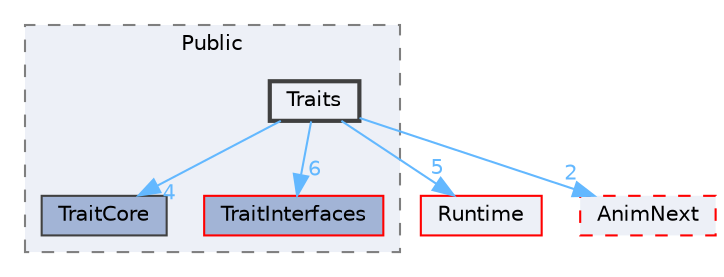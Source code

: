 digraph "Traits"
{
 // INTERACTIVE_SVG=YES
 // LATEX_PDF_SIZE
  bgcolor="transparent";
  edge [fontname=Helvetica,fontsize=10,labelfontname=Helvetica,labelfontsize=10];
  node [fontname=Helvetica,fontsize=10,shape=box,height=0.2,width=0.4];
  compound=true
  subgraph clusterdir_fe7a790aba818ef5f4ecb0c4f8b94358 {
    graph [ bgcolor="#edf0f7", pencolor="grey50", label="Public", fontname=Helvetica,fontsize=10 style="filled,dashed", URL="dir_fe7a790aba818ef5f4ecb0c4f8b94358.html",tooltip=""]
  dir_57cad2a48d20c7d14495c50177f1ac25 [label="TraitCore", fillcolor="#a2b4d6", color="grey25", style="filled", URL="dir_57cad2a48d20c7d14495c50177f1ac25.html",tooltip=""];
  dir_811ed0c8cd1d4bb1ee31e82d60da5460 [label="TraitInterfaces", fillcolor="#a2b4d6", color="red", style="filled", URL="dir_811ed0c8cd1d4bb1ee31e82d60da5460.html",tooltip=""];
  dir_eada26489f2ee0e62599f59dd1c26b9b [label="Traits", fillcolor="#edf0f7", color="grey25", style="filled,bold", URL="dir_eada26489f2ee0e62599f59dd1c26b9b.html",tooltip=""];
  }
  dir_7536b172fbd480bfd146a1b1acd6856b [label="Runtime", fillcolor="#edf0f7", color="red", style="filled", URL="dir_7536b172fbd480bfd146a1b1acd6856b.html",tooltip=""];
  dir_ebfc70b225cdd53f599c3ad0db76b4bf [label="AnimNext", fillcolor="#edf0f7", color="red", style="filled,dashed", URL="dir_ebfc70b225cdd53f599c3ad0db76b4bf.html",tooltip=""];
  dir_eada26489f2ee0e62599f59dd1c26b9b->dir_57cad2a48d20c7d14495c50177f1ac25 [headlabel="4", labeldistance=1.5 headhref="dir_001210_001207.html" href="dir_001210_001207.html" color="steelblue1" fontcolor="steelblue1"];
  dir_eada26489f2ee0e62599f59dd1c26b9b->dir_7536b172fbd480bfd146a1b1acd6856b [headlabel="5", labeldistance=1.5 headhref="dir_001210_000984.html" href="dir_001210_000984.html" color="steelblue1" fontcolor="steelblue1"];
  dir_eada26489f2ee0e62599f59dd1c26b9b->dir_811ed0c8cd1d4bb1ee31e82d60da5460 [headlabel="6", labeldistance=1.5 headhref="dir_001210_001208.html" href="dir_001210_001208.html" color="steelblue1" fontcolor="steelblue1"];
  dir_eada26489f2ee0e62599f59dd1c26b9b->dir_ebfc70b225cdd53f599c3ad0db76b4bf [headlabel="2", labeldistance=1.5 headhref="dir_001210_000042.html" href="dir_001210_000042.html" color="steelblue1" fontcolor="steelblue1"];
}
